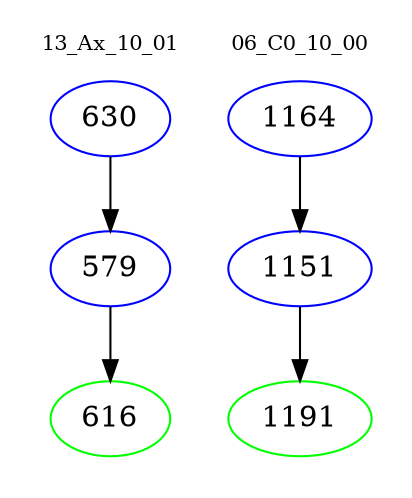 digraph{
subgraph cluster_0 {
color = white
label = "13_Ax_10_01";
fontsize=10;
T0_630 [label="630", color="blue"]
T0_630 -> T0_579 [color="black"]
T0_579 [label="579", color="blue"]
T0_579 -> T0_616 [color="black"]
T0_616 [label="616", color="green"]
}
subgraph cluster_1 {
color = white
label = "06_C0_10_00";
fontsize=10;
T1_1164 [label="1164", color="blue"]
T1_1164 -> T1_1151 [color="black"]
T1_1151 [label="1151", color="blue"]
T1_1151 -> T1_1191 [color="black"]
T1_1191 [label="1191", color="green"]
}
}
